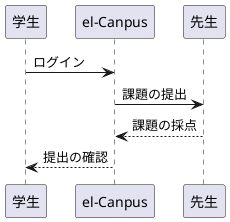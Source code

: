 @startuml
学生 -> "el-Canpus" : ログイン
"el-Canpus" -> 先生 : 課題の提出
先生 --> "el-Canpus" : 課題の採点
"el-Canpus" --> 学生 : 提出の確認